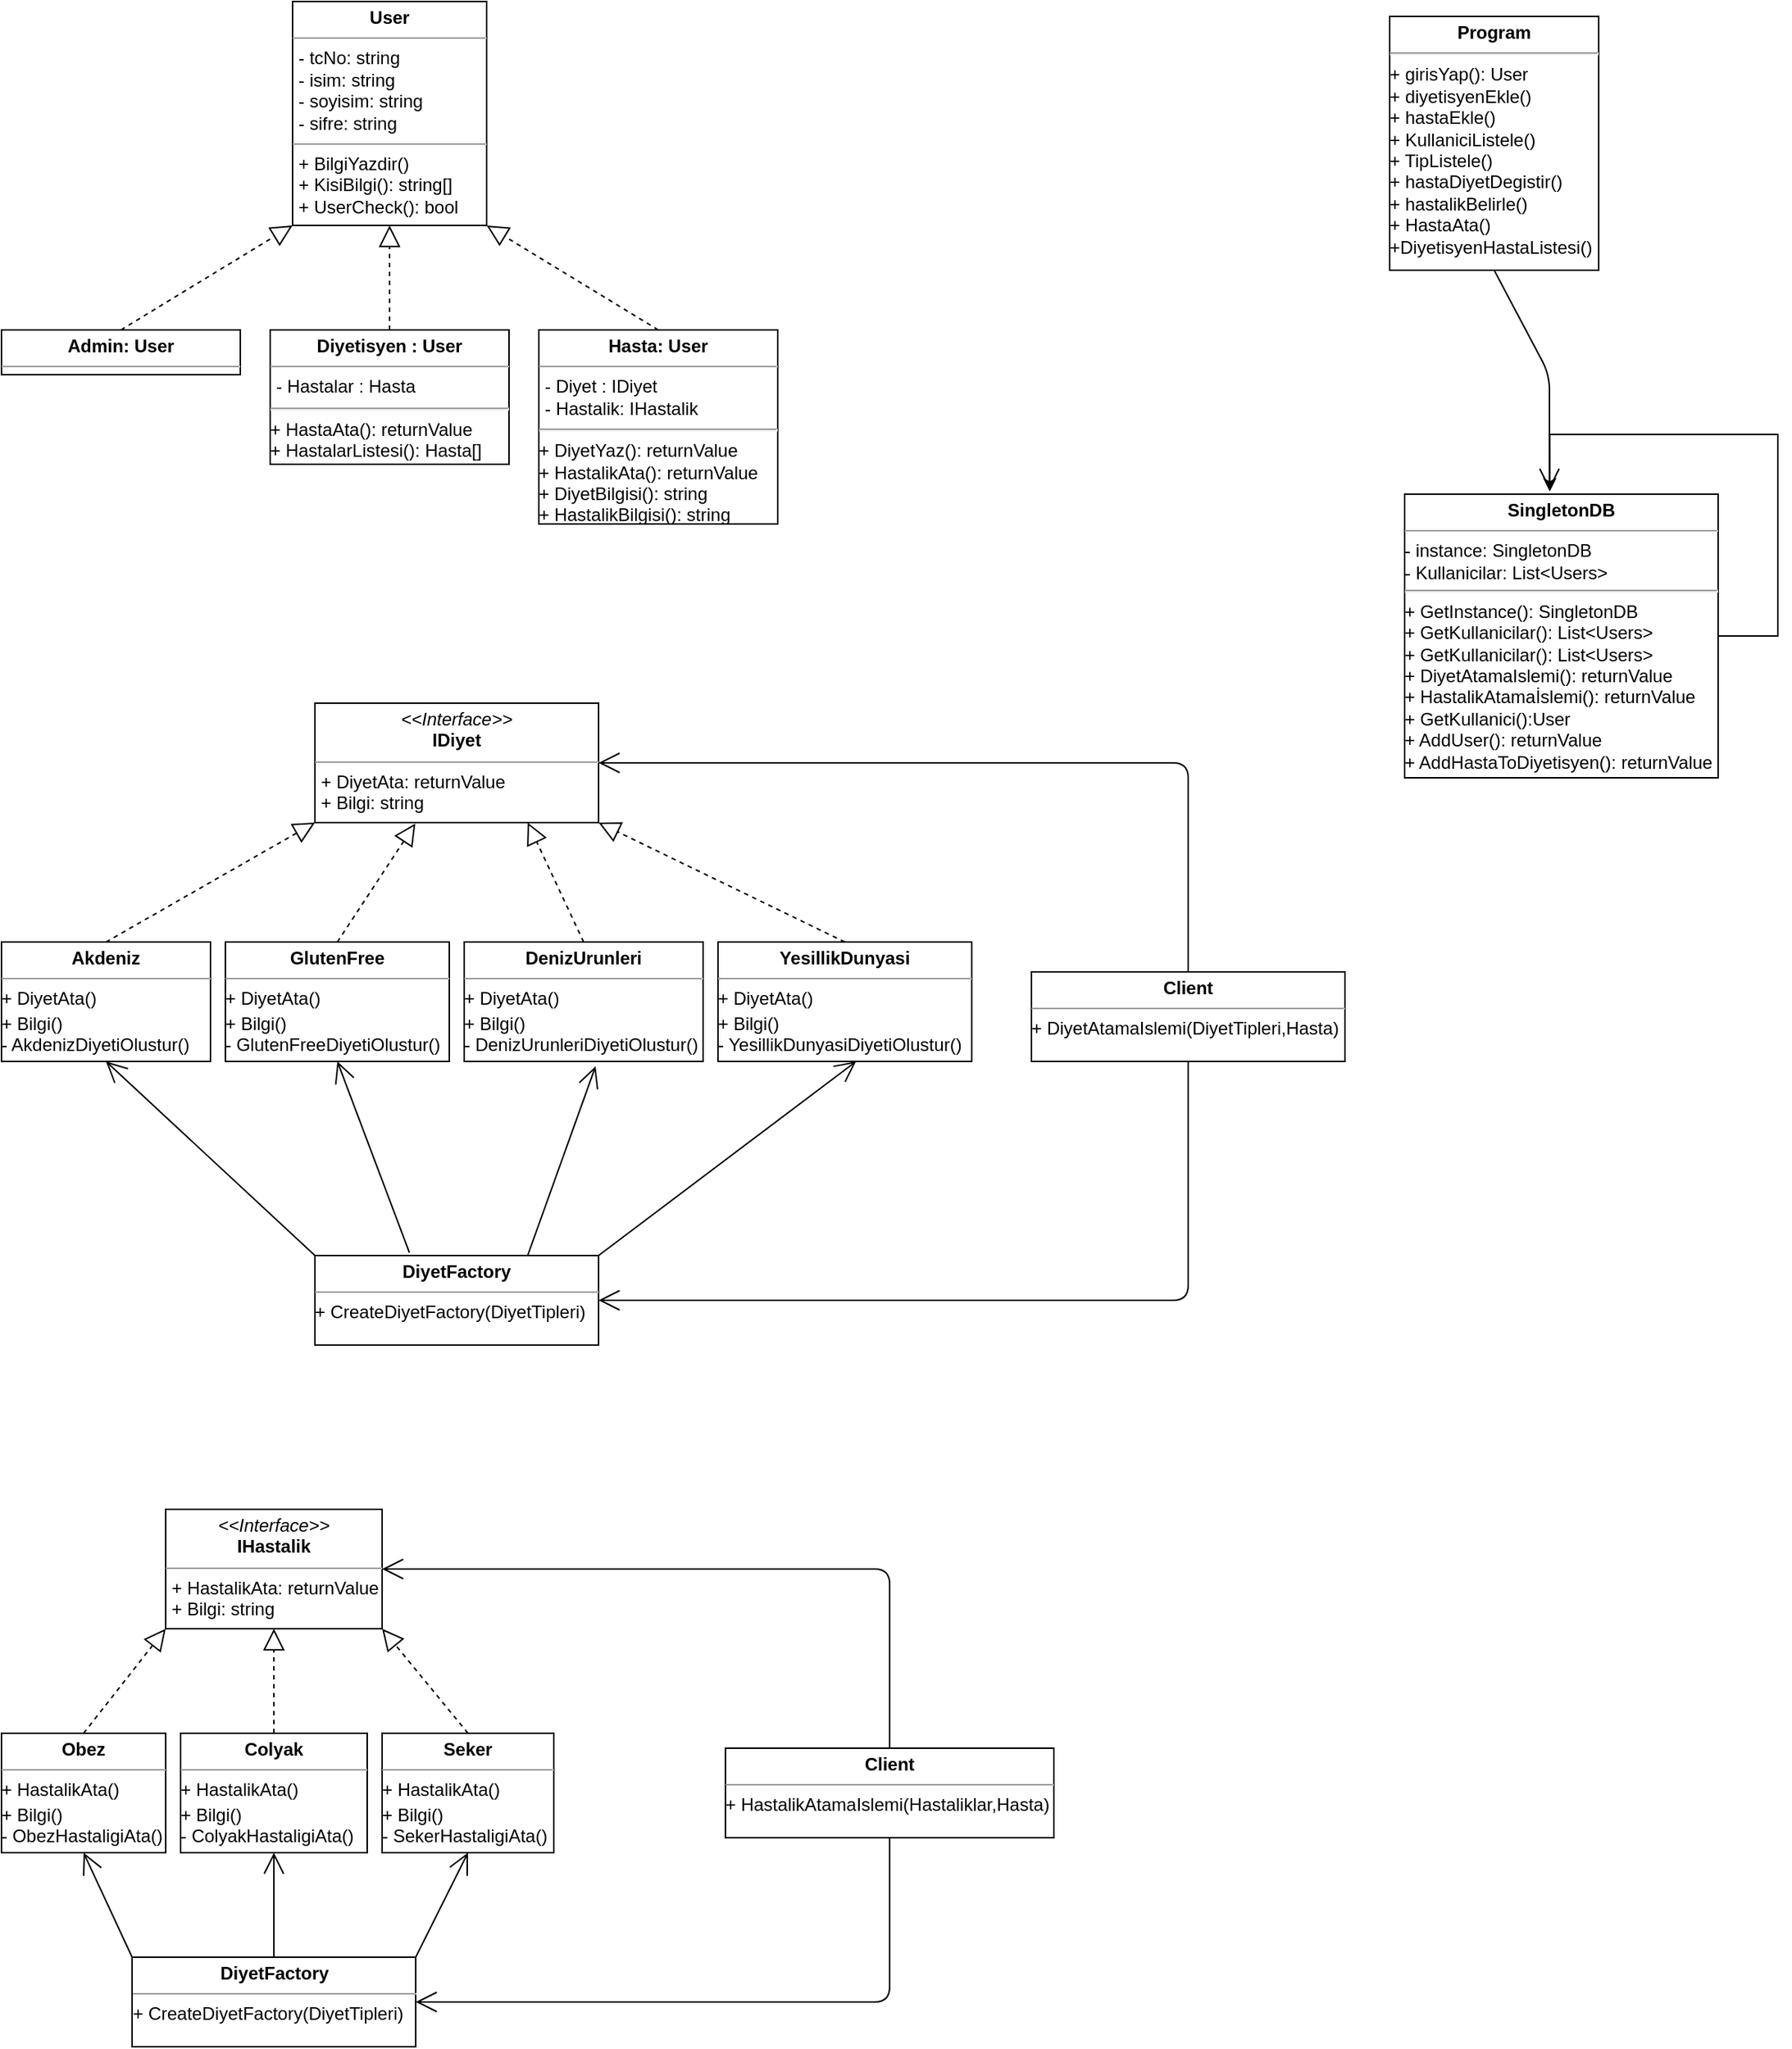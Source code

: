 <mxfile version="14.7.3" type="device"><diagram name="Page-1" id="929967ad-93f9-6ef4-fab6-5d389245f69c"><mxGraphModel dx="2083" dy="1930" grid="1" gridSize="10" guides="1" tooltips="1" connect="1" arrows="1" fold="1" page="1" pageScale="1.5" pageWidth="1169" pageHeight="826" background="none" math="0" shadow="0"><root><mxCell id="0" style=";html=1;"/><mxCell id="1" style=";html=1;" parent="0"/><mxCell id="cmDqE81r5rBGS5eHhXOC-22" value="&lt;p style=&quot;margin: 0px ; margin-top: 4px ; text-align: center&quot;&gt;&lt;span style=&quot;font-weight: 700 ; text-align: left&quot;&gt;Admin: User&lt;/span&gt;&lt;br&gt;&lt;/p&gt;&lt;hr size=&quot;1&quot;&gt;&lt;p style=&quot;margin: 0px ; margin-left: 4px&quot;&gt;&lt;br&gt;&lt;/p&gt;" style="verticalAlign=top;align=left;overflow=fill;fontSize=12;fontFamily=Helvetica;html=1;" parent="1" vertex="1"><mxGeometry x="20" y="230" width="160" height="30" as="geometry"/></mxCell><mxCell id="cmDqE81r5rBGS5eHhXOC-23" value="&lt;p style=&quot;margin: 0px ; margin-top: 4px ; text-align: center&quot;&gt;&lt;b&gt;User&lt;/b&gt;&lt;/p&gt;&lt;hr size=&quot;1&quot;&gt;&lt;p style=&quot;margin: 0px ; margin-left: 4px&quot;&gt;- tcNo: string&lt;br&gt;- isim: string&lt;/p&gt;&lt;p style=&quot;margin: 0px ; margin-left: 4px&quot;&gt;- soyisim: string&lt;br&gt;- sifre: string&lt;/p&gt;&lt;hr size=&quot;1&quot;&gt;&lt;p style=&quot;margin: 0px ; margin-left: 4px&quot;&gt;+ BilgiYazdir()&lt;/p&gt;&lt;p style=&quot;margin: 0px ; margin-left: 4px&quot;&gt;+ KisiBilgi(): string[]&lt;/p&gt;&lt;p style=&quot;margin: 0px ; margin-left: 4px&quot;&gt;+ UserCheck(): bool&lt;/p&gt;" style="verticalAlign=top;align=left;overflow=fill;fontSize=12;fontFamily=Helvetica;html=1;" parent="1" vertex="1"><mxGeometry x="215" y="10" width="130" height="150" as="geometry"/></mxCell><mxCell id="cmDqE81r5rBGS5eHhXOC-27" value="&lt;p style=&quot;margin: 0px ; margin-top: 4px ; text-align: center&quot;&gt;&lt;span style=&quot;font-weight: 700 ; text-align: left&quot;&gt;Diyetisyen : User&lt;/span&gt;&lt;br&gt;&lt;/p&gt;&lt;hr size=&quot;1&quot;&gt;&lt;p style=&quot;margin: 0px ; margin-left: 4px&quot;&gt;- Hastalar : Hasta&lt;/p&gt;&lt;hr&gt;+ HastaAta(): returnValue&lt;br&gt;+ HastalarListesi(): Hasta[]" style="verticalAlign=top;align=left;overflow=fill;fontSize=12;fontFamily=Helvetica;html=1;" parent="1" vertex="1"><mxGeometry x="200" y="230" width="160" height="90" as="geometry"/></mxCell><mxCell id="cmDqE81r5rBGS5eHhXOC-29" value="&lt;p style=&quot;margin: 0px ; margin-top: 4px ; text-align: center&quot;&gt;&lt;span style=&quot;font-weight: 700 ; text-align: left&quot;&gt;Hasta: User&lt;/span&gt;&lt;br&gt;&lt;/p&gt;&lt;hr size=&quot;1&quot;&gt;&lt;p style=&quot;margin: 0px ; margin-left: 4px&quot;&gt;- Diyet : IDiyet&lt;/p&gt;&lt;p style=&quot;margin: 0px ; margin-left: 4px&quot;&gt;- Hastalik: IHastalik&lt;/p&gt;&lt;hr&gt;+ DiyetYaz(): returnValue&lt;br&gt;+ HastalikAta(): returnValue&lt;br&gt;+ DiyetBilgisi(): string&lt;br&gt;+ HastalikBilgisi(): string" style="verticalAlign=top;align=left;overflow=fill;fontSize=12;fontFamily=Helvetica;html=1;" parent="1" vertex="1"><mxGeometry x="380" y="230" width="160" height="130" as="geometry"/></mxCell><mxCell id="cmDqE81r5rBGS5eHhXOC-32" value="&lt;p style=&quot;margin: 0px ; margin-top: 4px ; text-align: center&quot;&gt;&lt;i&gt;&amp;lt;&amp;lt;Interface&amp;gt;&amp;gt;&lt;/i&gt;&lt;br&gt;&lt;b&gt;IDiyet&lt;/b&gt;&lt;/p&gt;&lt;hr size=&quot;1&quot;&gt;&lt;p style=&quot;margin: 0px ; margin-left: 4px&quot;&gt;+ DiyetAta: returnValue&lt;/p&gt;&lt;p style=&quot;margin: 0px ; margin-left: 4px&quot;&gt;+ Bilgi: string&lt;/p&gt;&lt;hr&gt;" style="verticalAlign=top;align=left;overflow=fill;fontSize=12;fontFamily=Helvetica;html=1;" parent="1" vertex="1"><mxGeometry x="230" y="480" width="190" height="80" as="geometry"/></mxCell><mxCell id="S2jFtaK7gUKZFkBjEnfF-1" value="&lt;p style=&quot;margin: 0px ; margin-top: 4px ; text-align: center&quot;&gt;&lt;b&gt;Akdeniz&lt;/b&gt;&lt;/p&gt;&lt;hr size=&quot;1&quot;&gt;&lt;div style=&quot;height: 2px&quot;&gt;+ DiyetAta()&lt;br&gt;&lt;/div&gt;&lt;div style=&quot;height: 2px&quot;&gt;&lt;br&gt;+ Bilgi()&lt;br&gt;- AkdenizDiyetiOlustur()&lt;/div&gt;" style="verticalAlign=top;align=left;overflow=fill;fontSize=12;fontFamily=Helvetica;html=1;" parent="1" vertex="1"><mxGeometry x="20" y="640" width="140" height="80" as="geometry"/></mxCell><mxCell id="S2jFtaK7gUKZFkBjEnfF-3" value="" style="endArrow=block;dashed=1;endFill=0;endSize=12;html=1;exitX=0.5;exitY=0;exitDx=0;exitDy=0;entryX=0;entryY=1;entryDx=0;entryDy=0;" parent="1" source="S2jFtaK7gUKZFkBjEnfF-1" target="cmDqE81r5rBGS5eHhXOC-32" edge="1"><mxGeometry width="160" relative="1" as="geometry"><mxPoint x="190" y="610" as="sourcePoint"/><mxPoint x="100" y="600" as="targetPoint"/></mxGeometry></mxCell><mxCell id="S2jFtaK7gUKZFkBjEnfF-4" value="" style="endArrow=block;dashed=1;endFill=0;endSize=12;html=1;exitX=0.5;exitY=0;exitDx=0;exitDy=0;entryX=0;entryY=1;entryDx=0;entryDy=0;" parent="1" source="cmDqE81r5rBGS5eHhXOC-22" target="cmDqE81r5rBGS5eHhXOC-23" edge="1"><mxGeometry width="160" relative="1" as="geometry"><mxPoint x="120" y="470" as="sourcePoint"/><mxPoint x="130" y="430" as="targetPoint"/></mxGeometry></mxCell><mxCell id="S2jFtaK7gUKZFkBjEnfF-5" value="" style="endArrow=block;dashed=1;endFill=0;endSize=12;html=1;exitX=0.5;exitY=0;exitDx=0;exitDy=0;entryX=0.5;entryY=1;entryDx=0;entryDy=0;" parent="1" source="cmDqE81r5rBGS5eHhXOC-27" target="cmDqE81r5rBGS5eHhXOC-23" edge="1"><mxGeometry width="160" relative="1" as="geometry"><mxPoint x="130" y="480" as="sourcePoint"/><mxPoint x="140" y="440" as="targetPoint"/></mxGeometry></mxCell><mxCell id="S2jFtaK7gUKZFkBjEnfF-6" value="" style="endArrow=block;dashed=1;endFill=0;endSize=12;html=1;exitX=0.5;exitY=0;exitDx=0;exitDy=0;entryX=1;entryY=1;entryDx=0;entryDy=0;" parent="1" source="cmDqE81r5rBGS5eHhXOC-29" target="cmDqE81r5rBGS5eHhXOC-23" edge="1"><mxGeometry width="160" relative="1" as="geometry"><mxPoint x="140" y="490" as="sourcePoint"/><mxPoint x="150" y="450" as="targetPoint"/></mxGeometry></mxCell><mxCell id="S2jFtaK7gUKZFkBjEnfF-7" value="&lt;p style=&quot;margin: 0px ; margin-top: 4px ; text-align: center&quot;&gt;&lt;b&gt;GlutenFree&lt;/b&gt;&lt;/p&gt;&lt;hr size=&quot;1&quot;&gt;&lt;div style=&quot;height: 2px&quot;&gt;+ DiyetAta()&lt;br&gt;&lt;/div&gt;&lt;div style=&quot;height: 2px&quot;&gt;&lt;br&gt;+ Bilgi()&lt;br&gt;- GlutenFreeDiyetiOlustur()&lt;/div&gt;" style="verticalAlign=top;align=left;overflow=fill;fontSize=12;fontFamily=Helvetica;html=1;" parent="1" vertex="1"><mxGeometry x="170" y="640" width="150" height="80" as="geometry"/></mxCell><mxCell id="S2jFtaK7gUKZFkBjEnfF-8" value="" style="endArrow=block;dashed=1;endFill=0;endSize=12;html=1;exitX=0.5;exitY=0;exitDx=0;exitDy=0;entryX=0.354;entryY=1.008;entryDx=0;entryDy=0;entryPerimeter=0;" parent="1" source="S2jFtaK7gUKZFkBjEnfF-7" target="cmDqE81r5rBGS5eHhXOC-32" edge="1"><mxGeometry width="160" relative="1" as="geometry"><mxPoint x="340" y="610" as="sourcePoint"/><mxPoint x="250" y="600" as="targetPoint"/></mxGeometry></mxCell><mxCell id="S2jFtaK7gUKZFkBjEnfF-9" value="&lt;p style=&quot;margin: 0px ; margin-top: 4px ; text-align: center&quot;&gt;&lt;b&gt;DenizUrunleri&lt;/b&gt;&lt;/p&gt;&lt;hr size=&quot;1&quot;&gt;&lt;div style=&quot;height: 2px&quot;&gt;+ DiyetAta()&lt;br&gt;&lt;/div&gt;&lt;div style=&quot;height: 2px&quot;&gt;&lt;br&gt;+ Bilgi()&lt;br&gt;- DenizUrunleriDiyetiOlustur()&lt;/div&gt;" style="verticalAlign=top;align=left;overflow=fill;fontSize=12;fontFamily=Helvetica;html=1;" parent="1" vertex="1"><mxGeometry x="330" y="640" width="160" height="80" as="geometry"/></mxCell><mxCell id="S2jFtaK7gUKZFkBjEnfF-10" value="" style="endArrow=block;dashed=1;endFill=0;endSize=12;html=1;exitX=0.5;exitY=0;exitDx=0;exitDy=0;entryX=0.75;entryY=1;entryDx=0;entryDy=0;" parent="1" source="S2jFtaK7gUKZFkBjEnfF-9" target="cmDqE81r5rBGS5eHhXOC-32" edge="1"><mxGeometry width="160" relative="1" as="geometry"><mxPoint x="490" y="610" as="sourcePoint"/><mxPoint x="360" y="590" as="targetPoint"/></mxGeometry></mxCell><mxCell id="S2jFtaK7gUKZFkBjEnfF-11" value="&lt;p style=&quot;margin: 0px ; margin-top: 4px ; text-align: center&quot;&gt;&lt;b&gt;YesillikDunyasi&lt;/b&gt;&lt;/p&gt;&lt;hr size=&quot;1&quot;&gt;&lt;div style=&quot;height: 2px&quot;&gt;+ DiyetAta()&lt;br&gt;&lt;/div&gt;&lt;br&gt;+ Bilgi()&lt;div style=&quot;height: 2px&quot;&gt;- YesillikDunyasiDiyetiOlustur()&lt;/div&gt;" style="verticalAlign=top;align=left;overflow=fill;fontSize=12;fontFamily=Helvetica;html=1;" parent="1" vertex="1"><mxGeometry x="500" y="640" width="170" height="80" as="geometry"/></mxCell><mxCell id="S2jFtaK7gUKZFkBjEnfF-12" value="" style="endArrow=block;dashed=1;endFill=0;endSize=12;html=1;exitX=0.5;exitY=0;exitDx=0;exitDy=0;entryX=1;entryY=1;entryDx=0;entryDy=0;" parent="1" source="S2jFtaK7gUKZFkBjEnfF-11" target="cmDqE81r5rBGS5eHhXOC-32" edge="1"><mxGeometry width="160" relative="1" as="geometry"><mxPoint x="640" y="610" as="sourcePoint"/><mxPoint x="550" y="600" as="targetPoint"/></mxGeometry></mxCell><mxCell id="S2jFtaK7gUKZFkBjEnfF-21" value="&lt;p style=&quot;margin: 0px ; margin-top: 4px ; text-align: center&quot;&gt;&lt;b&gt;DiyetFactory&lt;/b&gt;&lt;/p&gt;&lt;hr size=&quot;1&quot;&gt;&lt;div style=&quot;height: 2px&quot;&gt;+&amp;nbsp;CreateDiyetFactory(DiyetTipleri)&lt;/div&gt;" style="verticalAlign=top;align=left;overflow=fill;fontSize=12;fontFamily=Helvetica;html=1;" parent="1" vertex="1"><mxGeometry x="230" y="850" width="190" height="60" as="geometry"/></mxCell><mxCell id="S2jFtaK7gUKZFkBjEnfF-22" value="" style="endArrow=open;endFill=1;endSize=12;html=1;exitX=1;exitY=0;exitDx=0;exitDy=0;entryX=0.544;entryY=1;entryDx=0;entryDy=0;entryPerimeter=0;" parent="1" source="S2jFtaK7gUKZFkBjEnfF-21" target="S2jFtaK7gUKZFkBjEnfF-11" edge="1"><mxGeometry width="160" relative="1" as="geometry"><mxPoint x="340" y="770" as="sourcePoint"/><mxPoint x="570" y="740" as="targetPoint"/></mxGeometry></mxCell><mxCell id="S2jFtaK7gUKZFkBjEnfF-23" value="" style="endArrow=open;endFill=1;endSize=12;html=1;exitX=0.75;exitY=0;exitDx=0;exitDy=0;entryX=0.55;entryY=1.04;entryDx=0;entryDy=0;entryPerimeter=0;" parent="1" source="S2jFtaK7gUKZFkBjEnfF-21" target="S2jFtaK7gUKZFkBjEnfF-9" edge="1"><mxGeometry width="160" relative="1" as="geometry"><mxPoint x="349.63" y="856.4" as="sourcePoint"/><mxPoint x="510" y="780" as="targetPoint"/></mxGeometry></mxCell><mxCell id="S2jFtaK7gUKZFkBjEnfF-24" value="" style="endArrow=open;endFill=1;endSize=12;html=1;exitX=0.333;exitY=-0.033;exitDx=0;exitDy=0;exitPerimeter=0;entryX=0.5;entryY=1;entryDx=0;entryDy=0;" parent="1" source="S2jFtaK7gUKZFkBjEnfF-21" target="S2jFtaK7gUKZFkBjEnfF-7" edge="1"><mxGeometry width="160" relative="1" as="geometry"><mxPoint x="359.63" y="866.4" as="sourcePoint"/><mxPoint x="520" y="790" as="targetPoint"/></mxGeometry></mxCell><mxCell id="S2jFtaK7gUKZFkBjEnfF-25" value="" style="endArrow=open;endFill=1;endSize=12;html=1;exitX=0;exitY=0;exitDx=0;exitDy=0;entryX=0.5;entryY=1;entryDx=0;entryDy=0;" parent="1" source="S2jFtaK7gUKZFkBjEnfF-21" target="S2jFtaK7gUKZFkBjEnfF-1" edge="1"><mxGeometry width="160" relative="1" as="geometry"><mxPoint x="369.63" y="876.4" as="sourcePoint"/><mxPoint x="530" y="800" as="targetPoint"/></mxGeometry></mxCell><mxCell id="S2jFtaK7gUKZFkBjEnfF-26" value="&lt;p style=&quot;margin: 0px ; margin-top: 4px ; text-align: center&quot;&gt;&lt;b&gt;Client&lt;/b&gt;&lt;/p&gt;&lt;hr size=&quot;1&quot;&gt;&lt;div style=&quot;height: 2px&quot;&gt;+ DiyetAtamaIslemi(DiyetTipleri,Hasta)&lt;/div&gt;" style="verticalAlign=top;align=left;overflow=fill;fontSize=12;fontFamily=Helvetica;html=1;" parent="1" vertex="1"><mxGeometry x="710" y="660" width="210" height="60" as="geometry"/></mxCell><mxCell id="S2jFtaK7gUKZFkBjEnfF-27" value="" style="endArrow=open;endFill=1;endSize=12;html=1;exitX=0.5;exitY=1;exitDx=0;exitDy=0;entryX=1;entryY=0.5;entryDx=0;entryDy=0;" parent="1" source="S2jFtaK7gUKZFkBjEnfF-26" target="S2jFtaK7gUKZFkBjEnfF-21" edge="1"><mxGeometry width="160" relative="1" as="geometry"><mxPoint x="240" y="860" as="sourcePoint"/><mxPoint x="430" y="880" as="targetPoint"/><Array as="points"><mxPoint x="815" y="880"/></Array></mxGeometry></mxCell><mxCell id="S2jFtaK7gUKZFkBjEnfF-28" value="" style="endArrow=open;endFill=1;endSize=12;html=1;entryX=1;entryY=0.5;entryDx=0;entryDy=0;exitX=0.5;exitY=0;exitDx=0;exitDy=0;" parent="1" source="S2jFtaK7gUKZFkBjEnfF-26" target="cmDqE81r5rBGS5eHhXOC-32" edge="1"><mxGeometry width="160" relative="1" as="geometry"><mxPoint x="430" y="660" as="sourcePoint"/><mxPoint x="590" y="660" as="targetPoint"/><Array as="points"><mxPoint x="815" y="520"/></Array></mxGeometry></mxCell><mxCell id="-b93ThK0uO-nIYH5hj7f-1" value="&lt;p style=&quot;margin: 0px ; margin-top: 4px ; text-align: center&quot;&gt;&lt;i&gt;&amp;lt;&amp;lt;Interface&amp;gt;&amp;gt;&lt;/i&gt;&lt;br&gt;&lt;b&gt;IHastalik&lt;/b&gt;&lt;/p&gt;&lt;hr size=&quot;1&quot;&gt;&lt;p style=&quot;margin: 0px ; margin-left: 4px&quot;&gt;+ HastalikAta: returnValue&lt;/p&gt;&lt;p style=&quot;margin: 0px ; margin-left: 4px&quot;&gt;+ Bilgi: string&lt;/p&gt;&lt;hr&gt;" style="verticalAlign=top;align=left;overflow=fill;fontSize=12;fontFamily=Helvetica;html=1;" vertex="1" parent="1"><mxGeometry x="130" y="1020" width="145" height="80" as="geometry"/></mxCell><mxCell id="-b93ThK0uO-nIYH5hj7f-3" value="&lt;p style=&quot;margin: 0px ; margin-top: 4px ; text-align: center&quot;&gt;&lt;b&gt;Obez&lt;/b&gt;&lt;/p&gt;&lt;hr size=&quot;1&quot;&gt;&lt;div style=&quot;height: 2px&quot;&gt;+ HastalikAta()&lt;br&gt;&lt;/div&gt;&lt;div style=&quot;height: 2px&quot;&gt;&lt;br&gt;+ Bilgi()&lt;br&gt;- ObezHastaligiAta()&lt;/div&gt;" style="verticalAlign=top;align=left;overflow=fill;fontSize=12;fontFamily=Helvetica;html=1;" vertex="1" parent="1"><mxGeometry x="20" y="1170" width="110" height="80" as="geometry"/></mxCell><mxCell id="-b93ThK0uO-nIYH5hj7f-4" value="" style="endArrow=block;dashed=1;endFill=0;endSize=12;html=1;exitX=0.5;exitY=0;exitDx=0;exitDy=0;entryX=0;entryY=1;entryDx=0;entryDy=0;" edge="1" parent="1" source="-b93ThK0uO-nIYH5hj7f-3" target="-b93ThK0uO-nIYH5hj7f-1"><mxGeometry width="160" relative="1" as="geometry"><mxPoint x="145" y="1140" as="sourcePoint"/><mxPoint x="55" y="1130" as="targetPoint"/></mxGeometry></mxCell><mxCell id="-b93ThK0uO-nIYH5hj7f-6" value="" style="endArrow=block;dashed=1;endFill=0;endSize=12;html=1;entryX=0.5;entryY=1;entryDx=0;entryDy=0;exitX=0.5;exitY=0;exitDx=0;exitDy=0;" edge="1" parent="1" source="-b93ThK0uO-nIYH5hj7f-17" target="-b93ThK0uO-nIYH5hj7f-1"><mxGeometry width="160" relative="1" as="geometry"><mxPoint x="225" y="1160" as="sourcePoint"/><mxPoint x="165" y="1120" as="targetPoint"/></mxGeometry></mxCell><mxCell id="-b93ThK0uO-nIYH5hj7f-8" value="" style="endArrow=block;dashed=1;endFill=0;endSize=12;html=1;entryX=1;entryY=1;entryDx=0;entryDy=0;exitX=0.5;exitY=0;exitDx=0;exitDy=0;" edge="1" parent="1" source="-b93ThK0uO-nIYH5hj7f-18" target="-b93ThK0uO-nIYH5hj7f-1"><mxGeometry width="160" relative="1" as="geometry"><mxPoint x="365" y="1140" as="sourcePoint"/><mxPoint x="355" y="1130" as="targetPoint"/></mxGeometry></mxCell><mxCell id="-b93ThK0uO-nIYH5hj7f-9" value="&lt;p style=&quot;margin: 0px ; margin-top: 4px ; text-align: center&quot;&gt;&lt;b&gt;DiyetFactory&lt;/b&gt;&lt;/p&gt;&lt;hr size=&quot;1&quot;&gt;&lt;div style=&quot;height: 2px&quot;&gt;+&amp;nbsp;CreateDiyetFactory(DiyetTipleri)&lt;/div&gt;" style="verticalAlign=top;align=left;overflow=fill;fontSize=12;fontFamily=Helvetica;html=1;" vertex="1" parent="1"><mxGeometry x="107.5" y="1320" width="190" height="60" as="geometry"/></mxCell><mxCell id="-b93ThK0uO-nIYH5hj7f-10" value="" style="endArrow=open;endFill=1;endSize=12;html=1;exitX=1;exitY=0;exitDx=0;exitDy=0;entryX=0.5;entryY=1;entryDx=0;entryDy=0;" edge="1" parent="1" source="-b93ThK0uO-nIYH5hj7f-9" target="-b93ThK0uO-nIYH5hj7f-18"><mxGeometry width="160" relative="1" as="geometry"><mxPoint x="145" y="1300" as="sourcePoint"/><mxPoint x="390" y="1280" as="targetPoint"/></mxGeometry></mxCell><mxCell id="-b93ThK0uO-nIYH5hj7f-11" value="" style="endArrow=open;endFill=1;endSize=12;html=1;exitX=0.5;exitY=0;exitDx=0;exitDy=0;entryX=0.5;entryY=1;entryDx=0;entryDy=0;" edge="1" parent="1" source="-b93ThK0uO-nIYH5hj7f-9" target="-b93ThK0uO-nIYH5hj7f-17"><mxGeometry width="160" relative="1" as="geometry"><mxPoint x="154.63" y="1386.4" as="sourcePoint"/><mxPoint x="205" y="1290" as="targetPoint"/></mxGeometry></mxCell><mxCell id="-b93ThK0uO-nIYH5hj7f-12" value="" style="endArrow=open;endFill=1;endSize=12;html=1;exitX=0;exitY=0;exitDx=0;exitDy=0;entryX=0.5;entryY=1;entryDx=0;entryDy=0;" edge="1" parent="1" source="-b93ThK0uO-nIYH5hj7f-9" target="-b93ThK0uO-nIYH5hj7f-3"><mxGeometry width="160" relative="1" as="geometry"><mxPoint x="164.63" y="1396.4" as="sourcePoint"/><mxPoint x="65" y="1290" as="targetPoint"/></mxGeometry></mxCell><mxCell id="-b93ThK0uO-nIYH5hj7f-14" value="&lt;p style=&quot;margin: 0px ; margin-top: 4px ; text-align: center&quot;&gt;&lt;b&gt;Client&lt;/b&gt;&lt;/p&gt;&lt;hr size=&quot;1&quot;&gt;&lt;div style=&quot;height: 2px&quot;&gt;+ HastalikAtamaIslemi(Hastaliklar,Hasta)&lt;/div&gt;" style="verticalAlign=top;align=left;overflow=fill;fontSize=12;fontFamily=Helvetica;html=1;" vertex="1" parent="1"><mxGeometry x="505" y="1180" width="220" height="60" as="geometry"/></mxCell><mxCell id="-b93ThK0uO-nIYH5hj7f-15" value="" style="endArrow=open;endFill=1;endSize=12;html=1;exitX=0.5;exitY=1;exitDx=0;exitDy=0;entryX=1;entryY=0.5;entryDx=0;entryDy=0;" edge="1" parent="1" source="-b93ThK0uO-nIYH5hj7f-14" target="-b93ThK0uO-nIYH5hj7f-9"><mxGeometry width="160" relative="1" as="geometry"><mxPoint x="45" y="1390" as="sourcePoint"/><mxPoint x="235" y="1410" as="targetPoint"/><Array as="points"><mxPoint x="615" y="1350"/></Array></mxGeometry></mxCell><mxCell id="-b93ThK0uO-nIYH5hj7f-16" value="" style="endArrow=open;endFill=1;endSize=12;html=1;entryX=1;entryY=0.5;entryDx=0;entryDy=0;exitX=0.5;exitY=0;exitDx=0;exitDy=0;" edge="1" parent="1" source="-b93ThK0uO-nIYH5hj7f-14" target="-b93ThK0uO-nIYH5hj7f-1"><mxGeometry width="160" relative="1" as="geometry"><mxPoint x="235" y="1190" as="sourcePoint"/><mxPoint x="395" y="1190" as="targetPoint"/><Array as="points"><mxPoint x="615" y="1060"/></Array></mxGeometry></mxCell><mxCell id="-b93ThK0uO-nIYH5hj7f-17" value="&lt;p style=&quot;margin: 0px ; margin-top: 4px ; text-align: center&quot;&gt;&lt;b&gt;Colyak&lt;/b&gt;&lt;/p&gt;&lt;hr size=&quot;1&quot;&gt;&lt;div style=&quot;height: 2px&quot;&gt;+ HastalikAta()&lt;br&gt;&lt;/div&gt;&lt;div style=&quot;height: 2px&quot;&gt;&lt;br&gt;+ Bilgi()&lt;br&gt;- ColyakHastaligiAta()&lt;/div&gt;" style="verticalAlign=top;align=left;overflow=fill;fontSize=12;fontFamily=Helvetica;html=1;" vertex="1" parent="1"><mxGeometry x="140" y="1170" width="125" height="80" as="geometry"/></mxCell><mxCell id="-b93ThK0uO-nIYH5hj7f-18" value="&lt;p style=&quot;margin: 0px ; margin-top: 4px ; text-align: center&quot;&gt;&lt;b&gt;Seker&lt;/b&gt;&lt;/p&gt;&lt;hr size=&quot;1&quot;&gt;&lt;div style=&quot;height: 2px&quot;&gt;+ HastalikAta()&lt;br&gt;&lt;/div&gt;&lt;div style=&quot;height: 2px&quot;&gt;&lt;br&gt;+ Bilgi()&lt;br&gt;- Seker&lt;span&gt;HastaligiAta()&lt;/span&gt;&lt;/div&gt;" style="verticalAlign=top;align=left;overflow=fill;fontSize=12;fontFamily=Helvetica;html=1;" vertex="1" parent="1"><mxGeometry x="275" y="1170" width="115" height="80" as="geometry"/></mxCell><mxCell id="-b93ThK0uO-nIYH5hj7f-22" style="edgeStyle=orthogonalEdgeStyle;rounded=0;orthogonalLoop=1;jettySize=auto;html=1;entryX=0.463;entryY=-0.009;entryDx=0;entryDy=0;entryPerimeter=0;" edge="1" parent="1" source="-b93ThK0uO-nIYH5hj7f-21" target="-b93ThK0uO-nIYH5hj7f-21"><mxGeometry relative="1" as="geometry"><mxPoint x="1120" y="270" as="targetPoint"/><Array as="points"><mxPoint x="1210" y="435"/><mxPoint x="1210" y="300"/><mxPoint x="1057" y="300"/></Array></mxGeometry></mxCell><mxCell id="-b93ThK0uO-nIYH5hj7f-21" value="&lt;p style=&quot;margin: 0px ; margin-top: 4px ; text-align: center&quot;&gt;&lt;b&gt;SingletonDB&lt;/b&gt;&lt;/p&gt;&lt;hr size=&quot;1&quot;&gt;&lt;div style=&quot;height: 2px&quot;&gt;- instance: SingletonDB&lt;br&gt;- Kullanicilar: List&amp;lt;Users&amp;gt;&lt;/div&gt;&lt;div style=&quot;height: 2px&quot;&gt;&lt;br&gt;&lt;/div&gt;&lt;div style=&quot;height: 2px&quot;&gt;&lt;br&gt;&lt;/div&gt;&lt;div style=&quot;height: 2px&quot;&gt;&lt;br&gt;&lt;/div&gt;&lt;div style=&quot;height: 2px&quot;&gt;&lt;br&gt;&lt;/div&gt;&lt;div style=&quot;height: 2px&quot;&gt;&lt;br&gt;&lt;/div&gt;&lt;br&gt;&lt;hr&gt;+ GetInstance(): SingletonDB&lt;br&gt;+ GetKullanicilar(): List&amp;lt;Users&amp;gt;&lt;br&gt;+ GetKullanicilar(): List&amp;lt;Users&amp;gt;&lt;br&gt;+ DiyetAtamaIslemi(): returnValue&lt;br&gt;+ HastalikAtamaİslemi(): returnValue&lt;br&gt;+ GetKullanici():User&lt;br&gt;+ AddUser(): returnValue&lt;br&gt;+ AddHastaToDiyetisyen(): returnValue" style="verticalAlign=top;align=left;overflow=fill;fontSize=12;fontFamily=Helvetica;html=1;" vertex="1" parent="1"><mxGeometry x="960" y="340" width="210" height="190" as="geometry"/></mxCell><mxCell id="-b93ThK0uO-nIYH5hj7f-23" value="&lt;p style=&quot;margin: 0px ; margin-top: 4px ; text-align: center&quot;&gt;&lt;b&gt;Program&lt;/b&gt;&lt;/p&gt;&lt;hr&gt;+ girisYap(): User&lt;br&gt;+ diyetisyenEkle()&lt;br&gt;+ hastaEkle()&lt;br&gt;+ KullaniciListele()&lt;br&gt;+ TipListele()&lt;br&gt;+ hastaDiyetDegistir()&lt;br&gt;+ hastalikBelirle()&lt;br&gt;+ HastaAta()&lt;br&gt;+DiyetisyenHastaListesi()" style="verticalAlign=top;align=left;overflow=fill;fontSize=12;fontFamily=Helvetica;html=1;" vertex="1" parent="1"><mxGeometry x="950" y="20" width="140" height="170" as="geometry"/></mxCell><mxCell id="-b93ThK0uO-nIYH5hj7f-25" value="" style="endArrow=open;endFill=1;endSize=12;html=1;exitX=0.5;exitY=1;exitDx=0;exitDy=0;entryX=0.462;entryY=-0.015;entryDx=0;entryDy=0;entryPerimeter=0;" edge="1" parent="1" source="-b93ThK0uO-nIYH5hj7f-23" target="-b93ThK0uO-nIYH5hj7f-21"><mxGeometry width="160" relative="1" as="geometry"><mxPoint x="950" y="370" as="sourcePoint"/><mxPoint x="1110" y="370" as="targetPoint"/><Array as="points"><mxPoint x="1057" y="260"/></Array></mxGeometry></mxCell></root></mxGraphModel></diagram></mxfile>